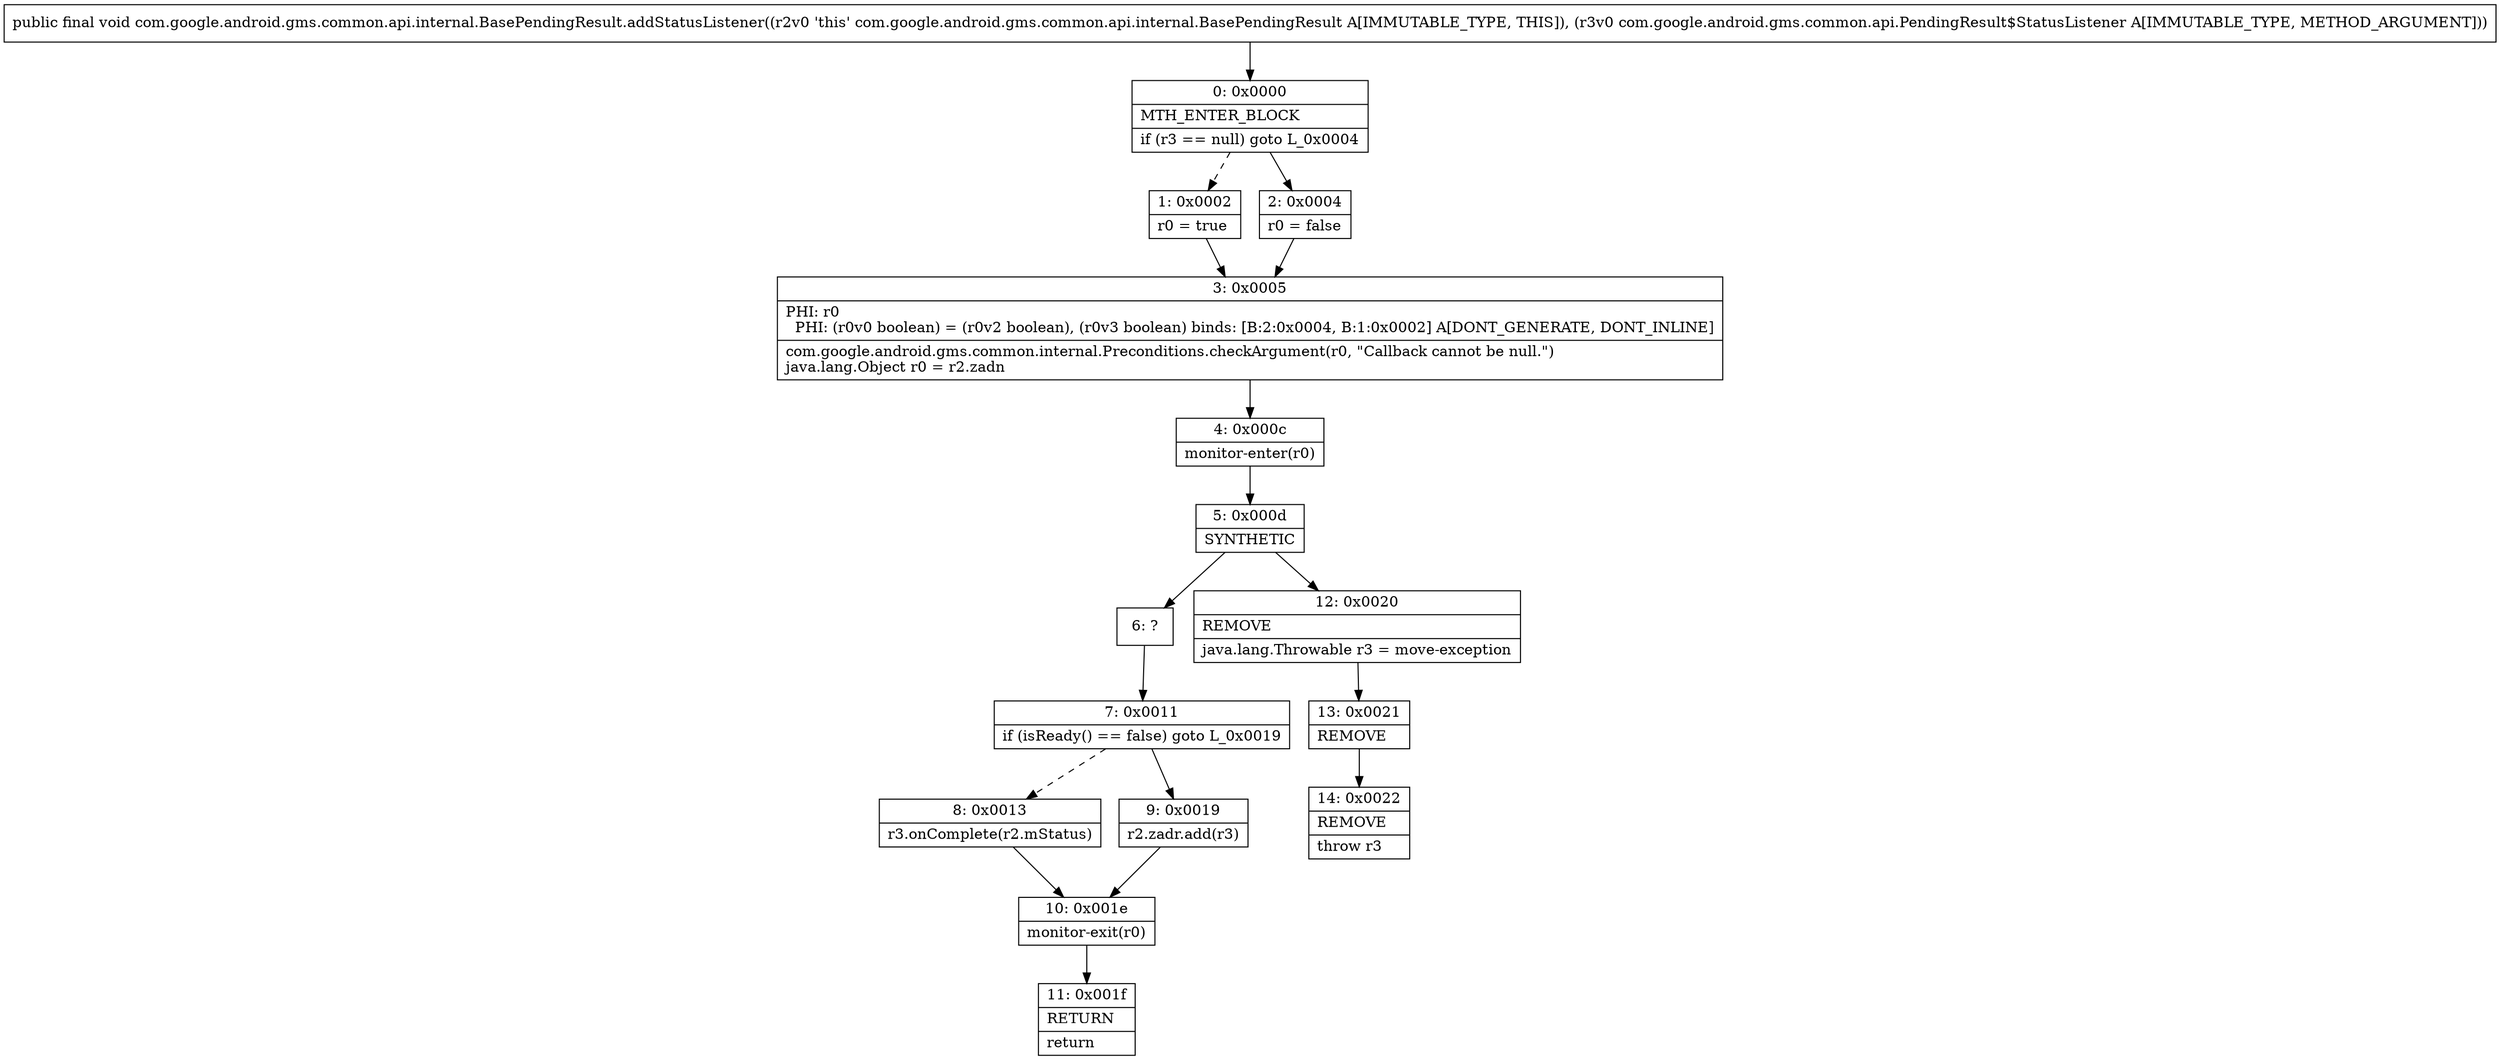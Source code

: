 digraph "CFG forcom.google.android.gms.common.api.internal.BasePendingResult.addStatusListener(Lcom\/google\/android\/gms\/common\/api\/PendingResult$StatusListener;)V" {
Node_0 [shape=record,label="{0\:\ 0x0000|MTH_ENTER_BLOCK\l|if (r3 == null) goto L_0x0004\l}"];
Node_1 [shape=record,label="{1\:\ 0x0002|r0 = true\l}"];
Node_2 [shape=record,label="{2\:\ 0x0004|r0 = false\l}"];
Node_3 [shape=record,label="{3\:\ 0x0005|PHI: r0 \l  PHI: (r0v0 boolean) = (r0v2 boolean), (r0v3 boolean) binds: [B:2:0x0004, B:1:0x0002] A[DONT_GENERATE, DONT_INLINE]\l|com.google.android.gms.common.internal.Preconditions.checkArgument(r0, \"Callback cannot be null.\")\ljava.lang.Object r0 = r2.zadn\l}"];
Node_4 [shape=record,label="{4\:\ 0x000c|monitor\-enter(r0)\l}"];
Node_5 [shape=record,label="{5\:\ 0x000d|SYNTHETIC\l}"];
Node_6 [shape=record,label="{6\:\ ?}"];
Node_7 [shape=record,label="{7\:\ 0x0011|if (isReady() == false) goto L_0x0019\l}"];
Node_8 [shape=record,label="{8\:\ 0x0013|r3.onComplete(r2.mStatus)\l}"];
Node_9 [shape=record,label="{9\:\ 0x0019|r2.zadr.add(r3)\l}"];
Node_10 [shape=record,label="{10\:\ 0x001e|monitor\-exit(r0)\l}"];
Node_11 [shape=record,label="{11\:\ 0x001f|RETURN\l|return\l}"];
Node_12 [shape=record,label="{12\:\ 0x0020|REMOVE\l|java.lang.Throwable r3 = move\-exception\l}"];
Node_13 [shape=record,label="{13\:\ 0x0021|REMOVE\l}"];
Node_14 [shape=record,label="{14\:\ 0x0022|REMOVE\l|throw r3\l}"];
MethodNode[shape=record,label="{public final void com.google.android.gms.common.api.internal.BasePendingResult.addStatusListener((r2v0 'this' com.google.android.gms.common.api.internal.BasePendingResult A[IMMUTABLE_TYPE, THIS]), (r3v0 com.google.android.gms.common.api.PendingResult$StatusListener A[IMMUTABLE_TYPE, METHOD_ARGUMENT])) }"];
MethodNode -> Node_0;
Node_0 -> Node_1[style=dashed];
Node_0 -> Node_2;
Node_1 -> Node_3;
Node_2 -> Node_3;
Node_3 -> Node_4;
Node_4 -> Node_5;
Node_5 -> Node_6;
Node_5 -> Node_12;
Node_6 -> Node_7;
Node_7 -> Node_8[style=dashed];
Node_7 -> Node_9;
Node_8 -> Node_10;
Node_9 -> Node_10;
Node_10 -> Node_11;
Node_12 -> Node_13;
Node_13 -> Node_14;
}

